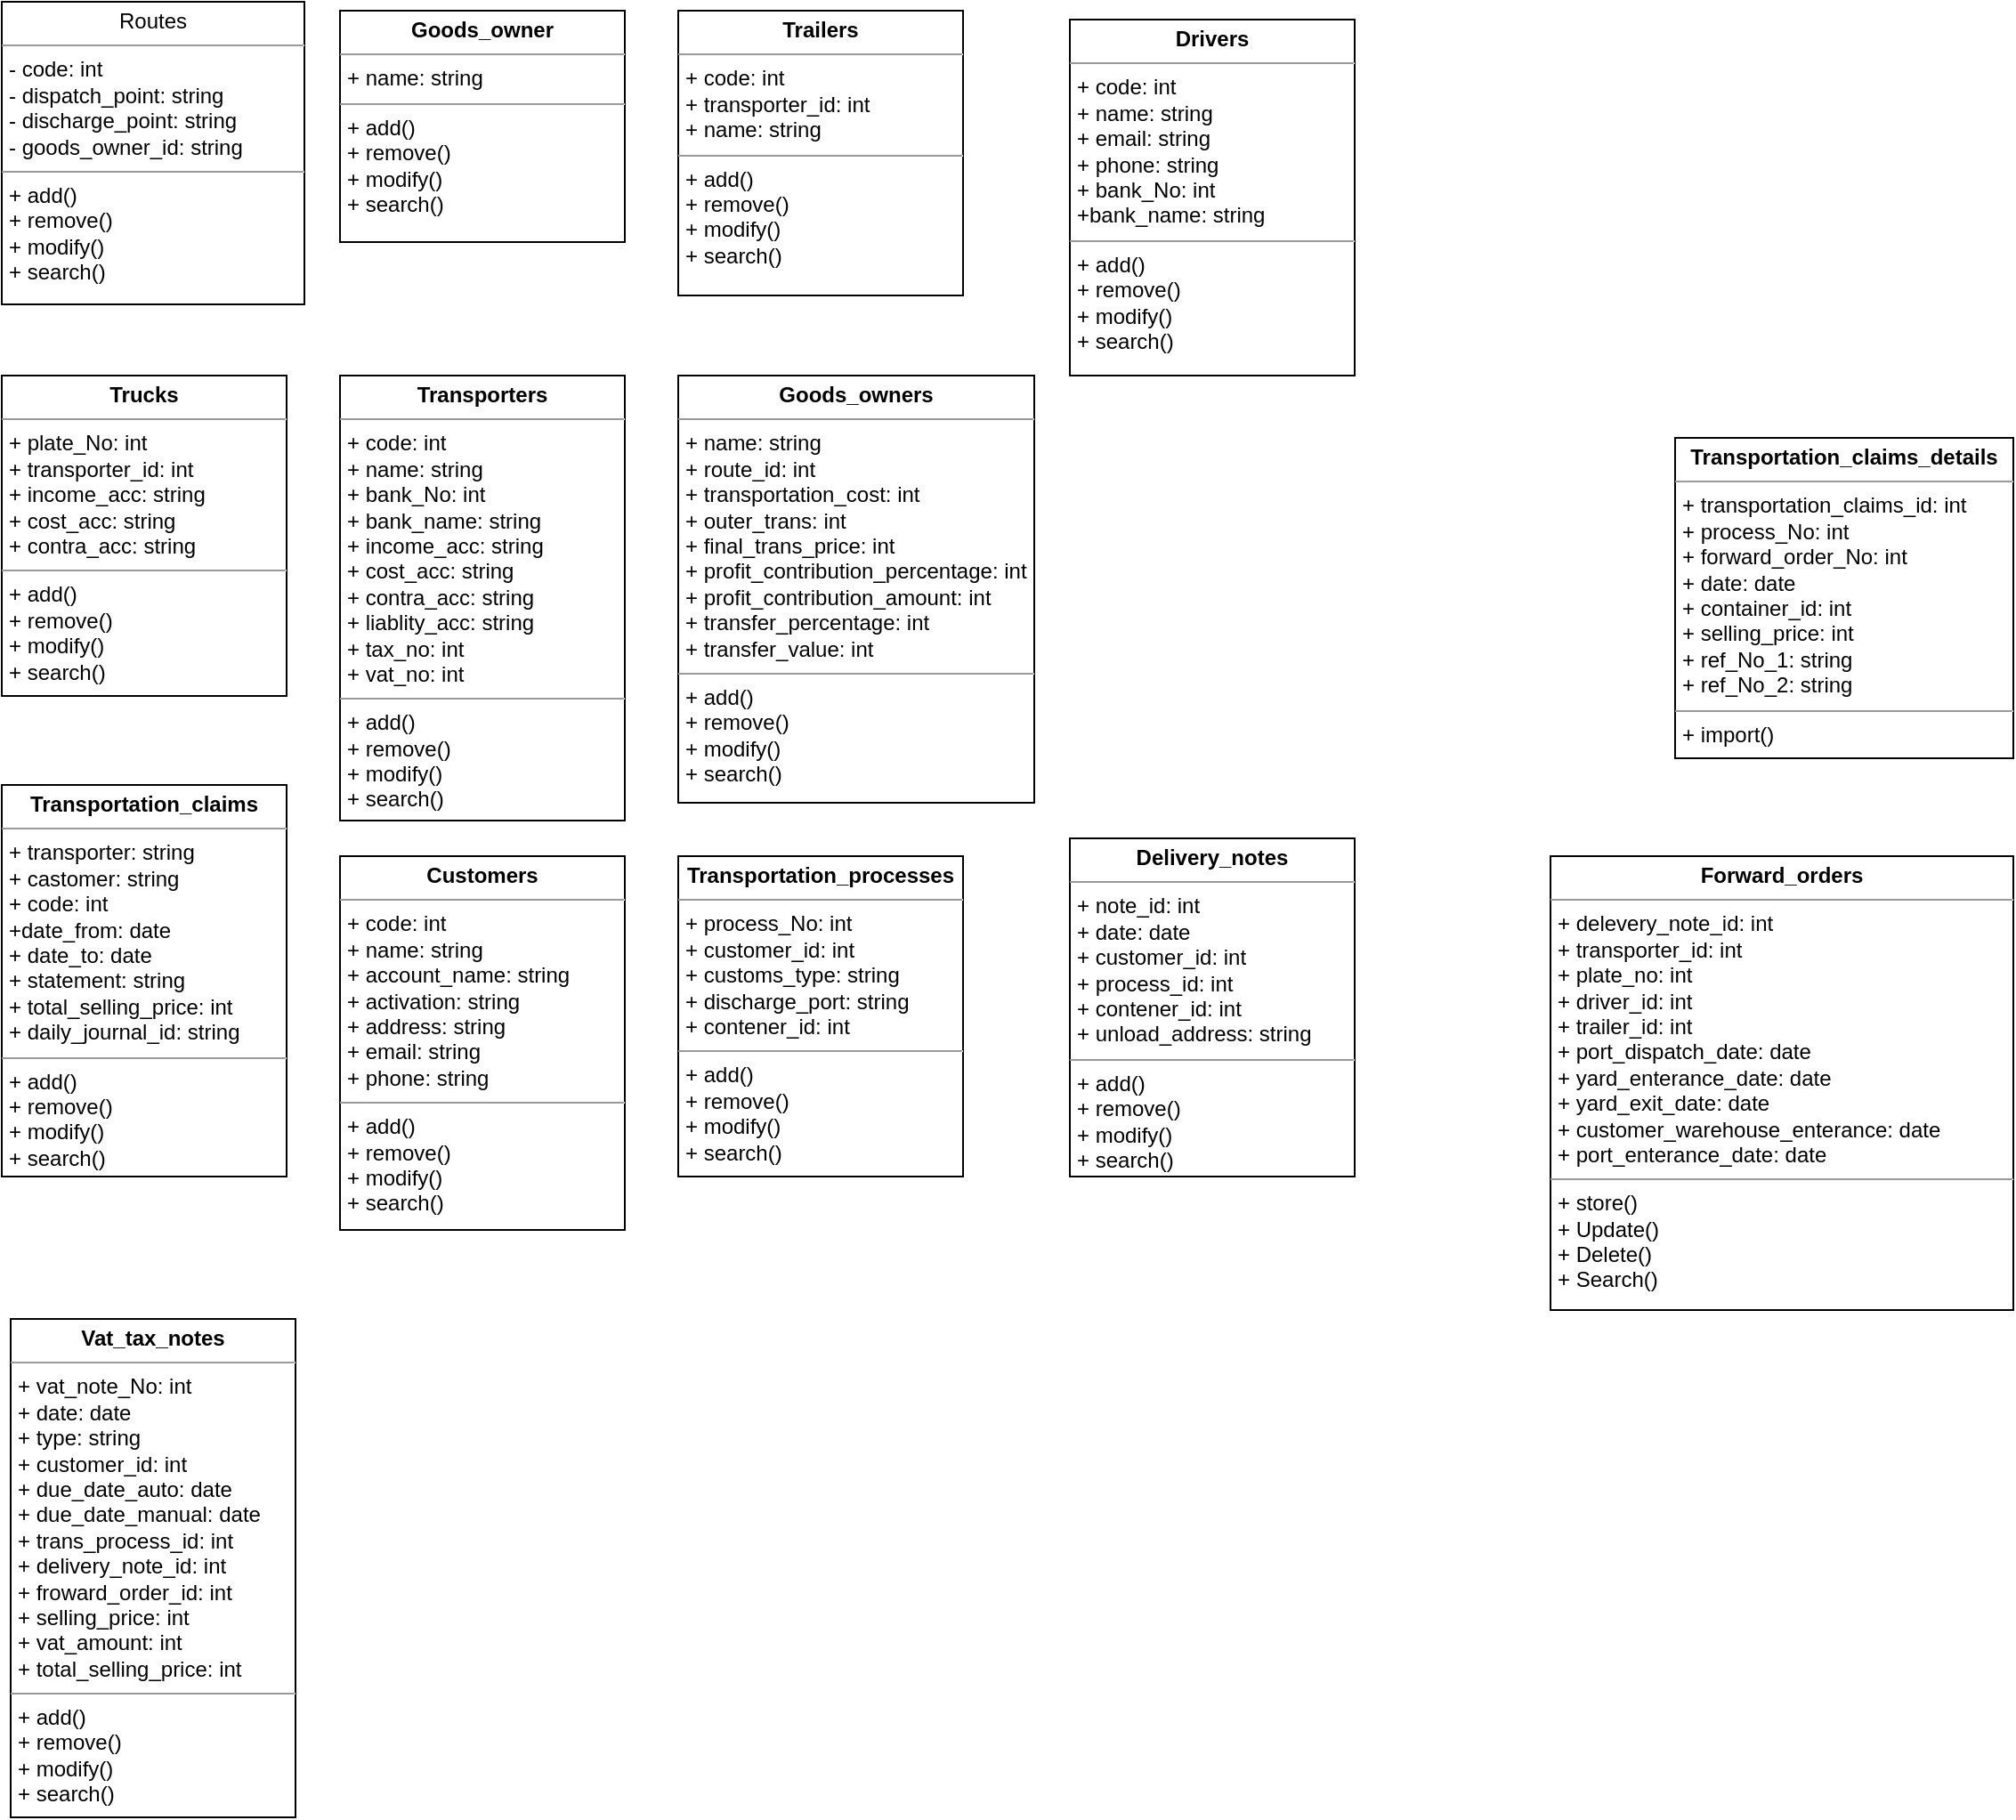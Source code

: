 <mxfile version="21.6.6" type="github">
  <diagram id="C5RBs43oDa-KdzZeNtuy" name="Page-1">
    <mxGraphModel dx="1434" dy="754" grid="1" gridSize="10" guides="1" tooltips="1" connect="1" arrows="1" fold="1" page="1" pageScale="1" pageWidth="827" pageHeight="1169" math="0" shadow="0">
      <root>
        <mxCell id="WIyWlLk6GJQsqaUBKTNV-0" />
        <mxCell id="WIyWlLk6GJQsqaUBKTNV-1" parent="WIyWlLk6GJQsqaUBKTNV-0" />
        <mxCell id="Mhk0tLocxLPEduoJUci_-8" value="&lt;p style=&quot;margin:0px;margin-top:4px;text-align:center;&quot;&gt;Routes&lt;br&gt;&lt;/p&gt;&lt;hr size=&quot;1&quot;&gt;&lt;p style=&quot;margin:0px;margin-left:4px;&quot;&gt;- code: int&lt;/p&gt;&lt;p style=&quot;margin:0px;margin-left:4px;&quot;&gt;- dispatch_point: string&lt;/p&gt;&lt;p style=&quot;margin:0px;margin-left:4px;&quot;&gt;- discharge_point: string&lt;/p&gt;&lt;p style=&quot;margin:0px;margin-left:4px;&quot;&gt;- goods_owner_id: string&lt;/p&gt;&lt;hr size=&quot;1&quot;&gt;&lt;p style=&quot;margin:0px;margin-left:4px;&quot;&gt;+ add()&lt;/p&gt;&lt;p style=&quot;margin:0px;margin-left:4px;&quot;&gt;+ remove()&lt;/p&gt;&lt;p style=&quot;margin:0px;margin-left:4px;&quot;&gt;+ modify()&lt;/p&gt;&lt;p style=&quot;margin:0px;margin-left:4px;&quot;&gt;+ search()&lt;/p&gt;" style="verticalAlign=top;align=left;overflow=fill;fontSize=12;fontFamily=Helvetica;html=1;whiteSpace=wrap;" parent="WIyWlLk6GJQsqaUBKTNV-1" vertex="1">
          <mxGeometry x="10" y="10" width="170" height="170" as="geometry" />
        </mxCell>
        <mxCell id="Mhk0tLocxLPEduoJUci_-9" value="&lt;p style=&quot;margin:0px;margin-top:4px;text-align:center;&quot;&gt;&lt;b&gt;Goods_owner&lt;/b&gt;&lt;/p&gt;&lt;hr size=&quot;1&quot;&gt;&lt;p style=&quot;margin:0px;margin-left:4px;&quot;&gt;+ name: string&lt;/p&gt;&lt;hr size=&quot;1&quot;&gt;&lt;p style=&quot;margin:0px;margin-left:4px;&quot;&gt;+ add()&lt;/p&gt;&lt;p style=&quot;margin:0px;margin-left:4px;&quot;&gt;+ remove()&lt;/p&gt;&lt;p style=&quot;margin:0px;margin-left:4px;&quot;&gt;+ modify()&lt;/p&gt;&lt;p style=&quot;margin:0px;margin-left:4px;&quot;&gt;+ search()&lt;/p&gt;" style="verticalAlign=top;align=left;overflow=fill;fontSize=12;fontFamily=Helvetica;html=1;whiteSpace=wrap;" parent="WIyWlLk6GJQsqaUBKTNV-1" vertex="1">
          <mxGeometry x="200" y="15" width="160" height="130" as="geometry" />
        </mxCell>
        <mxCell id="Mhk0tLocxLPEduoJUci_-10" value="&lt;p style=&quot;margin:0px;margin-top:4px;text-align:center;&quot;&gt;&lt;b&gt;Trailers&lt;/b&gt;&lt;/p&gt;&lt;hr size=&quot;1&quot;&gt;&lt;p style=&quot;margin:0px;margin-left:4px;&quot;&gt;+ code: int&lt;/p&gt;&lt;p style=&quot;margin:0px;margin-left:4px;&quot;&gt;+ transporter_id: int&lt;/p&gt;&lt;p style=&quot;margin:0px;margin-left:4px;&quot;&gt;+ name: string&lt;/p&gt;&lt;hr size=&quot;1&quot;&gt;&lt;p style=&quot;margin:0px;margin-left:4px;&quot;&gt;+ add()&lt;/p&gt;&lt;p style=&quot;margin:0px;margin-left:4px;&quot;&gt;+ remove()&lt;/p&gt;&lt;p style=&quot;margin:0px;margin-left:4px;&quot;&gt;+ modify()&lt;/p&gt;&lt;p style=&quot;margin:0px;margin-left:4px;&quot;&gt;+ search()&lt;/p&gt;" style="verticalAlign=top;align=left;overflow=fill;fontSize=12;fontFamily=Helvetica;html=1;whiteSpace=wrap;" parent="WIyWlLk6GJQsqaUBKTNV-1" vertex="1">
          <mxGeometry x="390" y="15" width="160" height="160" as="geometry" />
        </mxCell>
        <mxCell id="Mhk0tLocxLPEduoJUci_-11" value="&lt;p style=&quot;margin:0px;margin-top:4px;text-align:center;&quot;&gt;&lt;b&gt;Drivers&lt;/b&gt;&lt;/p&gt;&lt;hr size=&quot;1&quot;&gt;&lt;p style=&quot;margin:0px;margin-left:4px;&quot;&gt;+ code: int&lt;/p&gt;&lt;p style=&quot;margin:0px;margin-left:4px;&quot;&gt;+ name: string&lt;/p&gt;&lt;p style=&quot;margin:0px;margin-left:4px;&quot;&gt;+ email: string&lt;/p&gt;&lt;p style=&quot;margin:0px;margin-left:4px;&quot;&gt;+ phone: string&lt;/p&gt;&lt;p style=&quot;margin:0px;margin-left:4px;&quot;&gt;+ bank_No: int&lt;/p&gt;&lt;p style=&quot;margin:0px;margin-left:4px;&quot;&gt;+bank_name: string&lt;/p&gt;&lt;hr size=&quot;1&quot;&gt;&lt;p style=&quot;border-color: var(--border-color); margin: 0px 0px 0px 4px;&quot;&gt;+ add()&lt;/p&gt;&lt;p style=&quot;border-color: var(--border-color); margin: 0px 0px 0px 4px;&quot;&gt;+ remove()&lt;/p&gt;&lt;p style=&quot;border-color: var(--border-color); margin: 0px 0px 0px 4px;&quot;&gt;+ modify()&lt;/p&gt;&lt;p style=&quot;border-color: var(--border-color); margin: 0px 0px 0px 4px;&quot;&gt;+ search()&lt;/p&gt;" style="verticalAlign=top;align=left;overflow=fill;fontSize=12;fontFamily=Helvetica;html=1;whiteSpace=wrap;" parent="WIyWlLk6GJQsqaUBKTNV-1" vertex="1">
          <mxGeometry x="610" y="20" width="160" height="200" as="geometry" />
        </mxCell>
        <mxCell id="Mhk0tLocxLPEduoJUci_-12" value="&lt;p style=&quot;margin:0px;margin-top:4px;text-align:center;&quot;&gt;&lt;b&gt;Trucks&lt;/b&gt;&lt;/p&gt;&lt;hr size=&quot;1&quot;&gt;&lt;p style=&quot;margin:0px;margin-left:4px;&quot;&gt;+ plate_No: int&lt;/p&gt;&lt;p style=&quot;margin:0px;margin-left:4px;&quot;&gt;+ transporter_id: int&lt;/p&gt;&lt;p style=&quot;margin:0px;margin-left:4px;&quot;&gt;+ income_acc: string&lt;/p&gt;&lt;p style=&quot;margin:0px;margin-left:4px;&quot;&gt;+ cost_acc: string&lt;/p&gt;&lt;p style=&quot;margin:0px;margin-left:4px;&quot;&gt;+ contra_acc: string&lt;/p&gt;&lt;hr size=&quot;1&quot;&gt;&lt;p style=&quot;border-color: var(--border-color); margin: 0px 0px 0px 4px;&quot;&gt;+ add()&lt;/p&gt;&lt;p style=&quot;border-color: var(--border-color); margin: 0px 0px 0px 4px;&quot;&gt;+ remove()&lt;/p&gt;&lt;p style=&quot;border-color: var(--border-color); margin: 0px 0px 0px 4px;&quot;&gt;+ modify()&lt;/p&gt;&lt;p style=&quot;border-color: var(--border-color); margin: 0px 0px 0px 4px;&quot;&gt;+ search()&lt;/p&gt;" style="verticalAlign=top;align=left;overflow=fill;fontSize=12;fontFamily=Helvetica;html=1;whiteSpace=wrap;" parent="WIyWlLk6GJQsqaUBKTNV-1" vertex="1">
          <mxGeometry x="10" y="220" width="160" height="180" as="geometry" />
        </mxCell>
        <mxCell id="Mhk0tLocxLPEduoJUci_-14" value="&lt;p style=&quot;margin:0px;margin-top:4px;text-align:center;&quot;&gt;&lt;b&gt;Transporters&lt;/b&gt;&lt;/p&gt;&lt;hr size=&quot;1&quot;&gt;&lt;p style=&quot;margin:0px;margin-left:4px;&quot;&gt;+ code: int&lt;/p&gt;&lt;p style=&quot;margin:0px;margin-left:4px;&quot;&gt;+ name: string&lt;/p&gt;&lt;p style=&quot;margin:0px;margin-left:4px;&quot;&gt;&lt;span style=&quot;background-color: initial;&quot;&gt;+ bank_No: int&lt;/span&gt;&lt;br&gt;&lt;/p&gt;&lt;p style=&quot;margin:0px;margin-left:4px;&quot;&gt;+ bank_name: string&lt;/p&gt;&lt;p style=&quot;border-color: var(--border-color); margin: 0px 0px 0px 4px;&quot;&gt;+ income_acc: string&lt;/p&gt;&lt;p style=&quot;border-color: var(--border-color); margin: 0px 0px 0px 4px;&quot;&gt;+ cost_acc: string&lt;/p&gt;&lt;p style=&quot;border-color: var(--border-color); margin: 0px 0px 0px 4px;&quot;&gt;+ contra_acc: string&lt;/p&gt;&lt;p style=&quot;border-color: var(--border-color); margin: 0px 0px 0px 4px;&quot;&gt;+ liablity_acc: string&lt;/p&gt;&lt;p style=&quot;border-color: var(--border-color); margin: 0px 0px 0px 4px;&quot;&gt;+ tax_no: int&lt;/p&gt;&lt;p style=&quot;border-color: var(--border-color); margin: 0px 0px 0px 4px;&quot;&gt;+ vat_no: int&lt;/p&gt;&lt;hr size=&quot;1&quot;&gt;&lt;p style=&quot;border-color: var(--border-color); margin: 0px 0px 0px 4px;&quot;&gt;+ add()&lt;/p&gt;&lt;p style=&quot;border-color: var(--border-color); margin: 0px 0px 0px 4px;&quot;&gt;+ remove()&lt;/p&gt;&lt;p style=&quot;border-color: var(--border-color); margin: 0px 0px 0px 4px;&quot;&gt;+ modify()&lt;/p&gt;&lt;p style=&quot;border-color: var(--border-color); margin: 0px 0px 0px 4px;&quot;&gt;+ search()&lt;/p&gt;" style="verticalAlign=top;align=left;overflow=fill;fontSize=12;fontFamily=Helvetica;html=1;whiteSpace=wrap;" parent="WIyWlLk6GJQsqaUBKTNV-1" vertex="1">
          <mxGeometry x="200" y="220" width="160" height="250" as="geometry" />
        </mxCell>
        <mxCell id="gkrW7BCvPnywj18hMNUv-0" value="&lt;p style=&quot;margin:0px;margin-top:4px;text-align:center;&quot;&gt;&lt;b&gt;Goods_owners&lt;/b&gt;&lt;/p&gt;&lt;hr size=&quot;1&quot;&gt;&lt;p style=&quot;margin:0px;margin-left:4px;&quot;&gt;+ name: string&lt;/p&gt;&lt;p style=&quot;margin:0px;margin-left:4px;&quot;&gt;+ route_id: int&lt;/p&gt;&lt;p style=&quot;margin:0px;margin-left:4px;&quot;&gt;+ transportation_cost: int&lt;/p&gt;&lt;p style=&quot;margin:0px;margin-left:4px;&quot;&gt;&lt;span style=&quot;background-color: initial;&quot;&gt;+ outer_trans: int&lt;/span&gt;&lt;br&gt;&lt;/p&gt;&lt;p style=&quot;margin:0px;margin-left:4px;&quot;&gt;+ final_trans_price: int&lt;/p&gt;&lt;p style=&quot;border-color: var(--border-color); margin: 0px 0px 0px 4px;&quot;&gt;+ profit_contribution_percentage: int&lt;/p&gt;&lt;p style=&quot;border-color: var(--border-color); margin: 0px 0px 0px 4px;&quot;&gt;+ profit_contribution_amount: int&lt;/p&gt;&lt;p style=&quot;border-color: var(--border-color); margin: 0px 0px 0px 4px;&quot;&gt;+ transfer_percentage: int&lt;/p&gt;&lt;p style=&quot;border-color: var(--border-color); margin: 0px 0px 0px 4px;&quot;&gt;+ transfer_value: int&lt;/p&gt;&lt;hr size=&quot;1&quot;&gt;&lt;p style=&quot;border-color: var(--border-color); margin: 0px 0px 0px 4px;&quot;&gt;+ add()&lt;/p&gt;&lt;p style=&quot;border-color: var(--border-color); margin: 0px 0px 0px 4px;&quot;&gt;+ remove()&lt;/p&gt;&lt;p style=&quot;border-color: var(--border-color); margin: 0px 0px 0px 4px;&quot;&gt;+ modify()&lt;/p&gt;&lt;p style=&quot;border-color: var(--border-color); margin: 0px 0px 0px 4px;&quot;&gt;+ search()&lt;/p&gt;" style="verticalAlign=top;align=left;overflow=fill;fontSize=12;fontFamily=Helvetica;html=1;whiteSpace=wrap;" parent="WIyWlLk6GJQsqaUBKTNV-1" vertex="1">
          <mxGeometry x="390" y="220" width="200" height="240" as="geometry" />
        </mxCell>
        <mxCell id="gkrW7BCvPnywj18hMNUv-1" value="&lt;p style=&quot;margin:0px;margin-top:4px;text-align:center;&quot;&gt;&lt;b&gt;Transportation_claims&lt;/b&gt;&lt;/p&gt;&lt;hr size=&quot;1&quot;&gt;&lt;p style=&quot;margin:0px;margin-left:4px;&quot;&gt;+ transporter: string&lt;/p&gt;&lt;p style=&quot;margin:0px;margin-left:4px;&quot;&gt;+ castomer: string&lt;/p&gt;&lt;p style=&quot;margin:0px;margin-left:4px;&quot;&gt;&lt;span style=&quot;background-color: initial;&quot;&gt;+ code: int&lt;/span&gt;&lt;br&gt;&lt;/p&gt;&lt;p style=&quot;margin:0px;margin-left:4px;&quot;&gt;+date_from: date&lt;/p&gt;&lt;p style=&quot;border-color: var(--border-color); margin: 0px 0px 0px 4px;&quot;&gt;+ date_to: date&lt;/p&gt;&lt;p style=&quot;border-color: var(--border-color); margin: 0px 0px 0px 4px;&quot;&gt;+ statement: string&lt;/p&gt;&lt;p style=&quot;border-color: var(--border-color); margin: 0px 0px 0px 4px;&quot;&gt;+ total_selling_price: int&lt;/p&gt;&lt;p style=&quot;border-color: var(--border-color); margin: 0px 0px 0px 4px;&quot;&gt;+ daily_journal_id: string&lt;/p&gt;&lt;hr size=&quot;1&quot;&gt;&lt;p style=&quot;border-color: var(--border-color); margin: 0px 0px 0px 4px;&quot;&gt;+ add()&lt;/p&gt;&lt;p style=&quot;border-color: var(--border-color); margin: 0px 0px 0px 4px;&quot;&gt;+ remove()&lt;/p&gt;&lt;p style=&quot;border-color: var(--border-color); margin: 0px 0px 0px 4px;&quot;&gt;+ modify()&lt;/p&gt;&lt;p style=&quot;border-color: var(--border-color); margin: 0px 0px 0px 4px;&quot;&gt;+ search()&lt;/p&gt;" style="verticalAlign=top;align=left;overflow=fill;fontSize=12;fontFamily=Helvetica;html=1;whiteSpace=wrap;" parent="WIyWlLk6GJQsqaUBKTNV-1" vertex="1">
          <mxGeometry x="10" y="450" width="160" height="220" as="geometry" />
        </mxCell>
        <mxCell id="gkrW7BCvPnywj18hMNUv-2" value="&lt;p style=&quot;margin:0px;margin-top:4px;text-align:center;&quot;&gt;&lt;b style=&quot;border-color: var(--border-color);&quot;&gt;Transportation_claims_details&lt;/b&gt;&lt;/p&gt;&lt;hr size=&quot;1&quot;&gt;&lt;p style=&quot;margin:0px;margin-left:4px;&quot;&gt;+ t&lt;span style=&quot;border-color: var(--border-color); text-align: center;&quot;&gt;ransportation_claims_id&lt;/span&gt;&lt;span style=&quot;background-color: initial;&quot;&gt;: int&lt;/span&gt;&lt;/p&gt;&lt;p style=&quot;margin:0px;margin-left:4px;&quot;&gt;+ process_No: int&lt;/p&gt;&lt;p style=&quot;margin:0px;margin-left:4px;&quot;&gt;&lt;span style=&quot;background-color: initial;&quot;&gt;+ forward_order_No: int&lt;/span&gt;&lt;br&gt;&lt;/p&gt;&lt;p style=&quot;margin:0px;margin-left:4px;&quot;&gt;+ date: date&lt;/p&gt;&lt;p style=&quot;border-color: var(--border-color); margin: 0px 0px 0px 4px;&quot;&gt;+ container_id: int&lt;/p&gt;&lt;p style=&quot;border-color: var(--border-color); margin: 0px 0px 0px 4px;&quot;&gt;+ selling_price: int&lt;/p&gt;&lt;p style=&quot;border-color: var(--border-color); margin: 0px 0px 0px 4px;&quot;&gt;+ ref_No_1: string&lt;/p&gt;&lt;p style=&quot;border-color: var(--border-color); margin: 0px 0px 0px 4px;&quot;&gt;+ ref_No_2: string&lt;/p&gt;&lt;hr size=&quot;1&quot;&gt;&lt;p style=&quot;border-color: var(--border-color); margin: 0px 0px 0px 4px;&quot;&gt;+ import()&lt;/p&gt;" style="verticalAlign=top;align=left;overflow=fill;fontSize=12;fontFamily=Helvetica;html=1;whiteSpace=wrap;" parent="WIyWlLk6GJQsqaUBKTNV-1" vertex="1">
          <mxGeometry x="950" y="255" width="190" height="180" as="geometry" />
        </mxCell>
        <mxCell id="gkrW7BCvPnywj18hMNUv-3" value="&lt;p style=&quot;margin:0px;margin-top:4px;text-align:center;&quot;&gt;&lt;b&gt;Customers&lt;/b&gt;&lt;/p&gt;&lt;hr size=&quot;1&quot;&gt;&lt;p style=&quot;margin:0px;margin-left:4px;&quot;&gt;+ code: int&lt;/p&gt;&lt;p style=&quot;margin:0px;margin-left:4px;&quot;&gt;+ name: string&lt;/p&gt;&lt;p style=&quot;margin:0px;margin-left:4px;&quot;&gt;&lt;span style=&quot;background-color: initial;&quot;&gt;+ account_name: string&lt;/span&gt;&lt;br&gt;&lt;/p&gt;&lt;p style=&quot;margin:0px;margin-left:4px;&quot;&gt;+ activation: string&lt;/p&gt;&lt;p style=&quot;border-color: var(--border-color); margin: 0px 0px 0px 4px;&quot;&gt;+ address: string&lt;/p&gt;&lt;p style=&quot;border-color: var(--border-color); margin: 0px 0px 0px 4px;&quot;&gt;+ email: string&lt;/p&gt;&lt;p style=&quot;border-color: var(--border-color); margin: 0px 0px 0px 4px;&quot;&gt;+ phone: string&lt;/p&gt;&lt;hr size=&quot;1&quot;&gt;&lt;p style=&quot;border-color: var(--border-color); margin: 0px 0px 0px 4px;&quot;&gt;+ add()&lt;/p&gt;&lt;p style=&quot;border-color: var(--border-color); margin: 0px 0px 0px 4px;&quot;&gt;+ remove()&lt;/p&gt;&lt;p style=&quot;border-color: var(--border-color); margin: 0px 0px 0px 4px;&quot;&gt;+ modify()&lt;/p&gt;&lt;p style=&quot;border-color: var(--border-color); margin: 0px 0px 0px 4px;&quot;&gt;+ search()&lt;/p&gt;" style="verticalAlign=top;align=left;overflow=fill;fontSize=12;fontFamily=Helvetica;html=1;whiteSpace=wrap;" parent="WIyWlLk6GJQsqaUBKTNV-1" vertex="1">
          <mxGeometry x="200" y="490" width="160" height="210" as="geometry" />
        </mxCell>
        <mxCell id="gkrW7BCvPnywj18hMNUv-4" value="&lt;p style=&quot;margin:0px;margin-top:4px;text-align:center;&quot;&gt;&lt;b&gt;Transportation_processes&lt;/b&gt;&lt;/p&gt;&lt;hr size=&quot;1&quot;&gt;&lt;p style=&quot;margin:0px;margin-left:4px;&quot;&gt;+ process_No: int&lt;/p&gt;&lt;p style=&quot;margin:0px;margin-left:4px;&quot;&gt;+ customer_id: int&lt;/p&gt;&lt;p style=&quot;margin:0px;margin-left:4px;&quot;&gt;&lt;span style=&quot;background-color: initial;&quot;&gt;+ customs_type: string&lt;/span&gt;&lt;br&gt;&lt;/p&gt;&lt;p style=&quot;margin:0px;margin-left:4px;&quot;&gt;+ discharge_port: string&lt;/p&gt;&lt;p style=&quot;border-color: var(--border-color); margin: 0px 0px 0px 4px;&quot;&gt;+ contener_id: int&lt;/p&gt;&lt;hr size=&quot;1&quot;&gt;&lt;p style=&quot;border-color: var(--border-color); margin: 0px 0px 0px 4px;&quot;&gt;+ add()&lt;/p&gt;&lt;p style=&quot;border-color: var(--border-color); margin: 0px 0px 0px 4px;&quot;&gt;+ remove()&lt;/p&gt;&lt;p style=&quot;border-color: var(--border-color); margin: 0px 0px 0px 4px;&quot;&gt;+ modify()&lt;/p&gt;&lt;p style=&quot;border-color: var(--border-color); margin: 0px 0px 0px 4px;&quot;&gt;+ search()&lt;/p&gt;" style="verticalAlign=top;align=left;overflow=fill;fontSize=12;fontFamily=Helvetica;html=1;whiteSpace=wrap;" parent="WIyWlLk6GJQsqaUBKTNV-1" vertex="1">
          <mxGeometry x="390" y="490" width="160" height="180" as="geometry" />
        </mxCell>
        <mxCell id="gkrW7BCvPnywj18hMNUv-5" value="&lt;p style=&quot;margin:0px;margin-top:4px;text-align:center;&quot;&gt;&lt;b&gt;Delivery_notes&lt;/b&gt;&lt;/p&gt;&lt;hr size=&quot;1&quot;&gt;&lt;p style=&quot;margin:0px;margin-left:4px;&quot;&gt;+ note_id: int&lt;/p&gt;&lt;p style=&quot;margin:0px;margin-left:4px;&quot;&gt;+ date: date&lt;/p&gt;&lt;p style=&quot;margin:0px;margin-left:4px;&quot;&gt;&lt;span style=&quot;background-color: initial;&quot;&gt;+ customer_id: int&lt;/span&gt;&lt;br&gt;&lt;/p&gt;&lt;p style=&quot;margin:0px;margin-left:4px;&quot;&gt;+ process_id: int&lt;/p&gt;&lt;p style=&quot;border-color: var(--border-color); margin: 0px 0px 0px 4px;&quot;&gt;+ contener_id: int&lt;/p&gt;&lt;p style=&quot;border-color: var(--border-color); margin: 0px 0px 0px 4px;&quot;&gt;+ unload_address: string&lt;/p&gt;&lt;hr size=&quot;1&quot;&gt;&lt;p style=&quot;border-color: var(--border-color); margin: 0px 0px 0px 4px;&quot;&gt;+ add()&lt;/p&gt;&lt;p style=&quot;border-color: var(--border-color); margin: 0px 0px 0px 4px;&quot;&gt;+ remove()&lt;/p&gt;&lt;p style=&quot;border-color: var(--border-color); margin: 0px 0px 0px 4px;&quot;&gt;+ modify()&lt;/p&gt;&lt;p style=&quot;border-color: var(--border-color); margin: 0px 0px 0px 4px;&quot;&gt;+ search()&lt;/p&gt;" style="verticalAlign=top;align=left;overflow=fill;fontSize=12;fontFamily=Helvetica;html=1;whiteSpace=wrap;" parent="WIyWlLk6GJQsqaUBKTNV-1" vertex="1">
          <mxGeometry x="610" y="480" width="160" height="190" as="geometry" />
        </mxCell>
        <mxCell id="gkrW7BCvPnywj18hMNUv-6" value="&lt;p style=&quot;margin:0px;margin-top:4px;text-align:center;&quot;&gt;&lt;b&gt;Vat_tax_notes&lt;/b&gt;&lt;/p&gt;&lt;hr size=&quot;1&quot;&gt;&lt;p style=&quot;margin:0px;margin-left:4px;&quot;&gt;+ vat_note_No: int&lt;/p&gt;&lt;p style=&quot;margin:0px;margin-left:4px;&quot;&gt;+ date: date&lt;/p&gt;&lt;p style=&quot;margin:0px;margin-left:4px;&quot;&gt;&lt;span style=&quot;background-color: initial;&quot;&gt;+ type: string&lt;/span&gt;&lt;br&gt;&lt;/p&gt;&lt;p style=&quot;margin:0px;margin-left:4px;&quot;&gt;+ customer_id: int&lt;/p&gt;&lt;p style=&quot;border-color: var(--border-color); margin: 0px 0px 0px 4px;&quot;&gt;+ due_date_auto: date&lt;/p&gt;&lt;p style=&quot;border-color: var(--border-color); margin: 0px 0px 0px 4px;&quot;&gt;+ due_date_manual: date&lt;/p&gt;&lt;p style=&quot;border-color: var(--border-color); margin: 0px 0px 0px 4px;&quot;&gt;+ trans_process_id: int&lt;/p&gt;&lt;p style=&quot;border-color: var(--border-color); margin: 0px 0px 0px 4px;&quot;&gt;+ delivery_note_id: int&lt;/p&gt;&lt;p style=&quot;border-color: var(--border-color); margin: 0px 0px 0px 4px;&quot;&gt;+ froward_order_id: int&lt;/p&gt;&lt;p style=&quot;border-color: var(--border-color); margin: 0px 0px 0px 4px;&quot;&gt;+ selling_price: int&lt;/p&gt;&lt;p style=&quot;border-color: var(--border-color); margin: 0px 0px 0px 4px;&quot;&gt;+ vat_amount: int&lt;/p&gt;&lt;p style=&quot;border-color: var(--border-color); margin: 0px 0px 0px 4px;&quot;&gt;+ total_selling_price: int&lt;/p&gt;&lt;hr size=&quot;1&quot;&gt;&lt;p style=&quot;border-color: var(--border-color); margin: 0px 0px 0px 4px;&quot;&gt;+ add()&lt;/p&gt;&lt;p style=&quot;border-color: var(--border-color); margin: 0px 0px 0px 4px;&quot;&gt;+ remove()&lt;/p&gt;&lt;p style=&quot;border-color: var(--border-color); margin: 0px 0px 0px 4px;&quot;&gt;+ modify()&lt;/p&gt;&lt;p style=&quot;border-color: var(--border-color); margin: 0px 0px 0px 4px;&quot;&gt;+ search()&lt;/p&gt;" style="verticalAlign=top;align=left;overflow=fill;fontSize=12;fontFamily=Helvetica;html=1;whiteSpace=wrap;" parent="WIyWlLk6GJQsqaUBKTNV-1" vertex="1">
          <mxGeometry x="15" y="750" width="160" height="280" as="geometry" />
        </mxCell>
        <mxCell id="LV5fdAsnbVJ_4KngrF36-0" value="&lt;p style=&quot;margin:0px;margin-top:4px;text-align:center;&quot;&gt;&lt;b&gt;Forward_orders&lt;/b&gt;&lt;/p&gt;&lt;hr size=&quot;1&quot;&gt;&lt;p style=&quot;margin:0px;margin-left:4px;&quot;&gt;+ delevery_note_id&lt;span style=&quot;background-color: initial;&quot;&gt;: int&lt;/span&gt;&lt;/p&gt;&lt;p style=&quot;margin:0px;margin-left:4px;&quot;&gt;+ transporter_id: int&lt;/p&gt;&lt;p style=&quot;margin:0px;margin-left:4px;&quot;&gt;&lt;span style=&quot;background-color: initial;&quot;&gt;+ plate_no: int&lt;/span&gt;&lt;br&gt;&lt;/p&gt;&lt;p style=&quot;margin:0px;margin-left:4px;&quot;&gt;+ driver_id: int&lt;/p&gt;&lt;p style=&quot;border-color: var(--border-color); margin: 0px 0px 0px 4px;&quot;&gt;+ trailer_id: int&lt;/p&gt;&lt;p style=&quot;border-color: var(--border-color); margin: 0px 0px 0px 4px;&quot;&gt;+ port_dispatch_date: date&lt;/p&gt;&lt;p style=&quot;border-color: var(--border-color); margin: 0px 0px 0px 4px;&quot;&gt;+ yard_enterance_date: date&lt;/p&gt;&lt;p style=&quot;border-color: var(--border-color); margin: 0px 0px 0px 4px;&quot;&gt;+ yard_exit_date: date&lt;/p&gt;&lt;p style=&quot;border-color: var(--border-color); margin: 0px 0px 0px 4px;&quot;&gt;+ customer_warehouse_enterance: date&lt;/p&gt;&lt;p style=&quot;border-color: var(--border-color); margin: 0px 0px 0px 4px;&quot;&gt;+ port_enterance_date: date&lt;/p&gt;&lt;hr size=&quot;1&quot;&gt;&lt;p style=&quot;border-color: var(--border-color); margin: 0px 0px 0px 4px;&quot;&gt;+ store()&lt;/p&gt;&lt;p style=&quot;border-color: var(--border-color); margin: 0px 0px 0px 4px;&quot;&gt;+ Update()&lt;br&gt;+ Delete()&lt;br&gt;+ Search()&lt;/p&gt;" style="verticalAlign=top;align=left;overflow=fill;fontSize=12;fontFamily=Helvetica;html=1;whiteSpace=wrap;" parent="WIyWlLk6GJQsqaUBKTNV-1" vertex="1">
          <mxGeometry x="880" y="490" width="260" height="255" as="geometry" />
        </mxCell>
      </root>
    </mxGraphModel>
  </diagram>
</mxfile>
